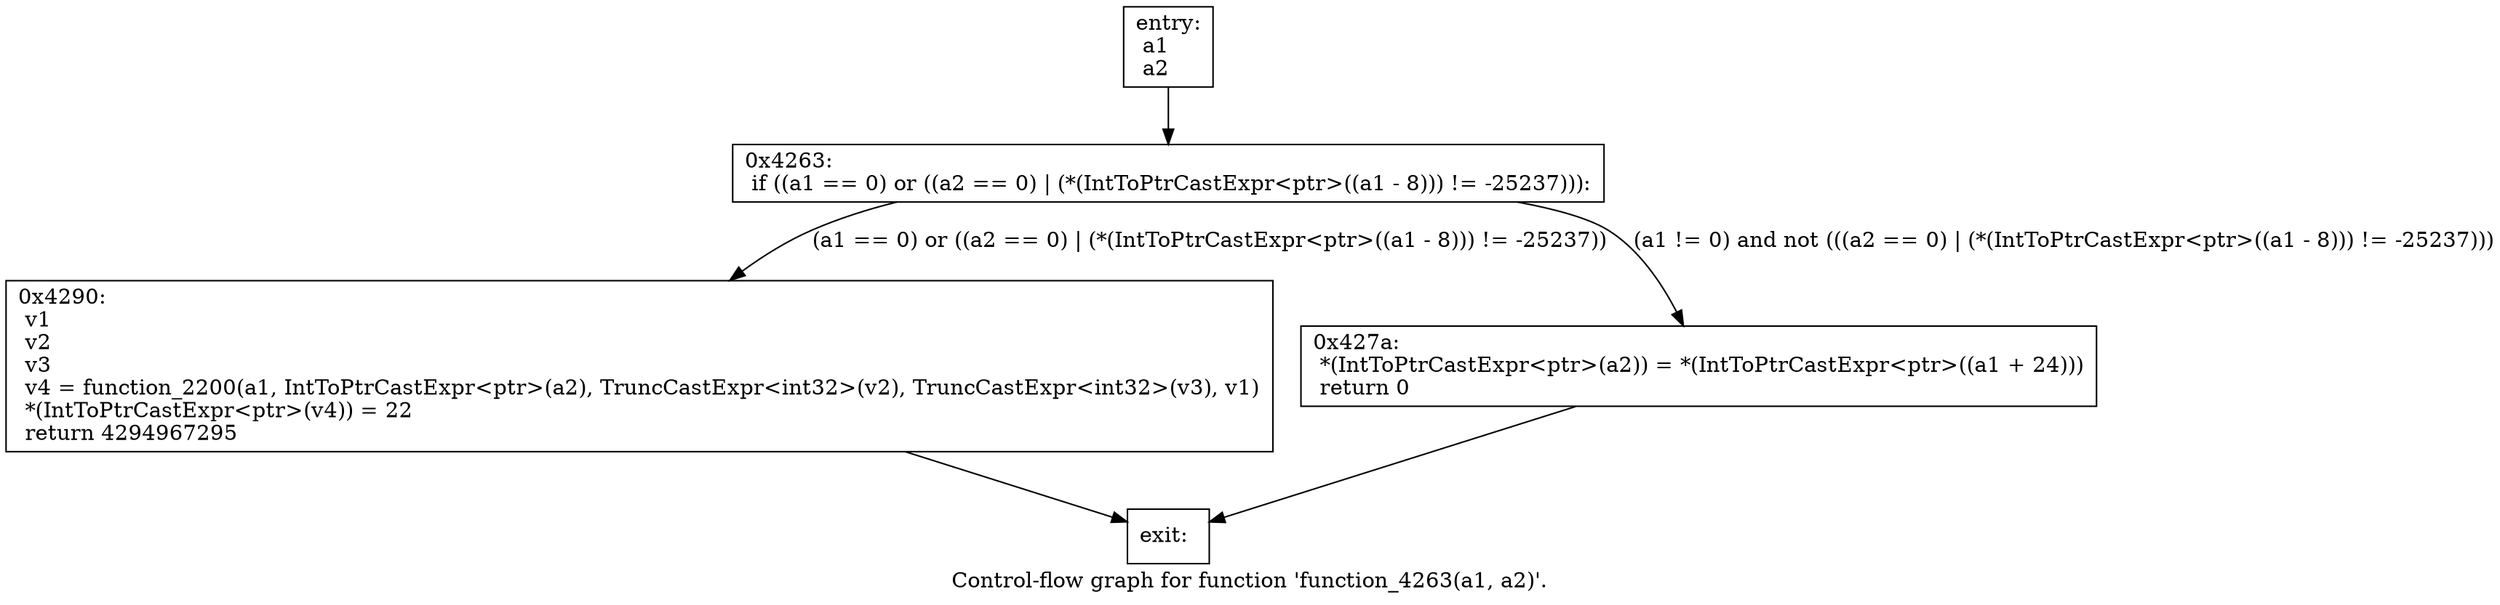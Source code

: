 digraph "Control-flow graph for function 'function_4263(a1, a2)'." {
  label="Control-flow graph for function 'function_4263(a1, a2)'.";
  node [shape=record];

  Node07973588 [label="{entry:\l  a1\l  a2\l}"];
  Node07973588 -> Node07973618;
  Node07973618 [label="{0x4263:\l  if ((a1 == 0) or ((a2 == 0) \| (*(IntToPtrCastExpr\<ptr\>((a1 - 8))) != -25237))):\l}"];
  Node07973618 -> Node07973468 [label="(a1 == 0) or ((a2 == 0) \| (*(IntToPtrCastExpr\<ptr\>((a1 - 8))) != -25237))"];
  Node07973618 -> Node07973300 [label="(a1 != 0) and not (((a2 == 0) \| (*(IntToPtrCastExpr\<ptr\>((a1 - 8))) != -25237)))"];
  Node07973468 [label="{0x4290:\l  v1\l  v2\l  v3\l  v4 = function_2200(a1, IntToPtrCastExpr\<ptr\>(a2), TruncCastExpr\<int32\>(v2), TruncCastExpr\<int32\>(v3), v1)\l  *(IntToPtrCastExpr\<ptr\>(v4)) = 22\l  return 4294967295\l}"];
  Node07973468 -> Node079733D8;
  Node07973300 [label="{0x427a:\l  *(IntToPtrCastExpr\<ptr\>(a2)) = *(IntToPtrCastExpr\<ptr\>((a1 + 24)))\l  return 0\l}"];
  Node07973300 -> Node079733D8;
  Node079733D8 [label="{exit:\l}"];

}
